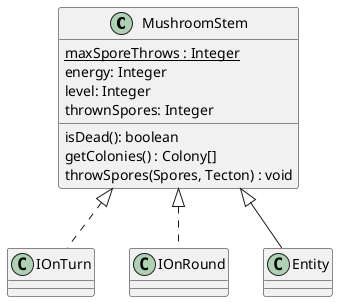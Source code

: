 @startuml mushroomStem

MushroomStem <|.. IOnTurn
MushroomStem <|.. IOnRound
MushroomStem <|-- Entity
class MushroomStem{
    {static} maxSporeThrows : Integer
    energy: Integer
    level: Integer
    thrownSpores: Integer
    isDead(): boolean
    getColonies() : Colony[]
    throwSpores(Spores, Tecton) : void
}
@enduml